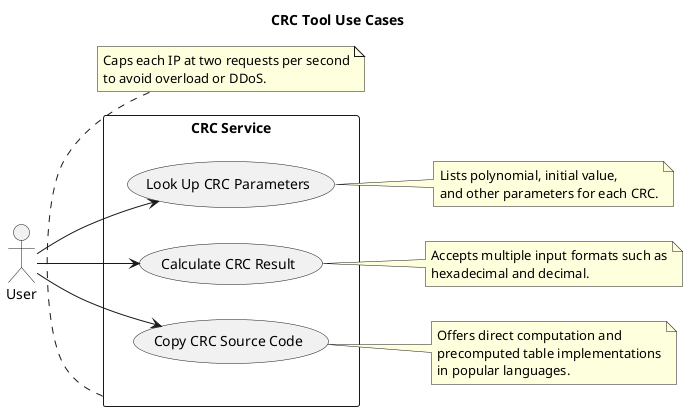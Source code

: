 @startuml usecase
title "CRC Tool Use Cases"
left to right direction

actor User

rectangle "CRC Service" {
    usecase "Look Up CRC Parameters" as UC_Lookup
    usecase "Calculate CRC Result" as UC_Calc
    usecase "Copy CRC Source Code" as UC_Code
}

User --> UC_Lookup
User --> UC_Calc
User --> UC_Code

note right of UC_Lookup
  Lists polynomial, initial value,
  and other parameters for each CRC.
end note

note right of UC_Calc
  Accepts multiple input formats such as
  hexadecimal and decimal.
end note

note right of UC_Code
  Offers direct computation and
  precomputed table implementations
  in popular languages.
end note

note bottom of "CRC Service"
  Caps each IP at two requests per second
  to avoid overload or DDoS.
end note

@enduml
